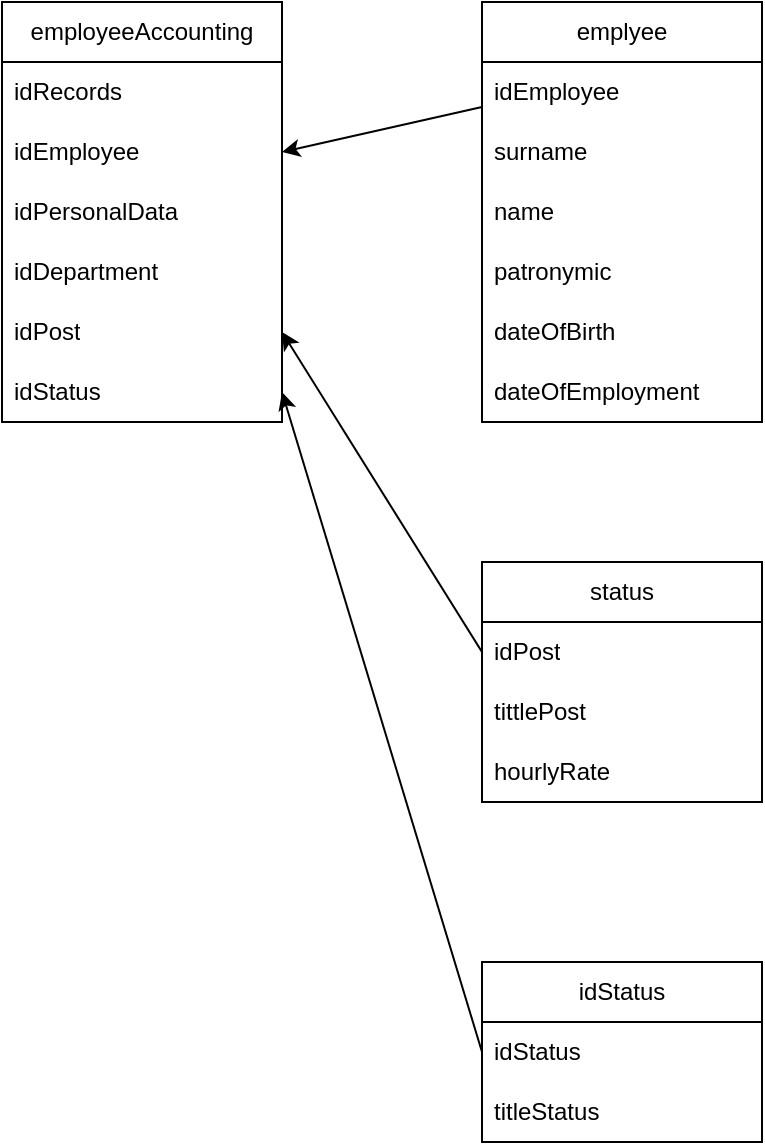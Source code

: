 <mxfile version="24.8.3">
  <diagram name="Страница — 1" id="ANm-D0FOLEA3A3yPO6_3">
    <mxGraphModel dx="1434" dy="781" grid="1" gridSize="10" guides="1" tooltips="1" connect="1" arrows="1" fold="1" page="1" pageScale="1" pageWidth="827" pageHeight="1169" math="0" shadow="0">
      <root>
        <mxCell id="0" />
        <mxCell id="1" parent="0" />
        <mxCell id="rZvSpYlE1hxaTkA2vXnX-5" value="employeeAccounting" style="swimlane;fontStyle=0;childLayout=stackLayout;horizontal=1;startSize=30;horizontalStack=0;resizeParent=1;resizeParentMax=0;resizeLast=0;collapsible=1;marginBottom=0;whiteSpace=wrap;html=1;" vertex="1" parent="1">
          <mxGeometry x="40" y="40" width="140" height="210" as="geometry" />
        </mxCell>
        <mxCell id="rZvSpYlE1hxaTkA2vXnX-6" value="idRecords" style="text;strokeColor=none;fillColor=none;align=left;verticalAlign=middle;spacingLeft=4;spacingRight=4;overflow=hidden;points=[[0,0.5],[1,0.5]];portConstraint=eastwest;rotatable=0;whiteSpace=wrap;html=1;" vertex="1" parent="rZvSpYlE1hxaTkA2vXnX-5">
          <mxGeometry y="30" width="140" height="30" as="geometry" />
        </mxCell>
        <mxCell id="rZvSpYlE1hxaTkA2vXnX-7" value="idEmployee" style="text;strokeColor=none;fillColor=none;align=left;verticalAlign=middle;spacingLeft=4;spacingRight=4;overflow=hidden;points=[[0,0.5],[1,0.5]];portConstraint=eastwest;rotatable=0;whiteSpace=wrap;html=1;" vertex="1" parent="rZvSpYlE1hxaTkA2vXnX-5">
          <mxGeometry y="60" width="140" height="30" as="geometry" />
        </mxCell>
        <mxCell id="rZvSpYlE1hxaTkA2vXnX-8" value="idPersonalData" style="text;strokeColor=none;fillColor=none;align=left;verticalAlign=middle;spacingLeft=4;spacingRight=4;overflow=hidden;points=[[0,0.5],[1,0.5]];portConstraint=eastwest;rotatable=0;whiteSpace=wrap;html=1;" vertex="1" parent="rZvSpYlE1hxaTkA2vXnX-5">
          <mxGeometry y="90" width="140" height="30" as="geometry" />
        </mxCell>
        <mxCell id="rZvSpYlE1hxaTkA2vXnX-9" value="idDepartment" style="text;strokeColor=none;fillColor=none;align=left;verticalAlign=middle;spacingLeft=4;spacingRight=4;overflow=hidden;points=[[0,0.5],[1,0.5]];portConstraint=eastwest;rotatable=0;whiteSpace=wrap;html=1;" vertex="1" parent="rZvSpYlE1hxaTkA2vXnX-5">
          <mxGeometry y="120" width="140" height="30" as="geometry" />
        </mxCell>
        <mxCell id="rZvSpYlE1hxaTkA2vXnX-10" value="idPost" style="text;strokeColor=none;fillColor=none;align=left;verticalAlign=middle;spacingLeft=4;spacingRight=4;overflow=hidden;points=[[0,0.5],[1,0.5]];portConstraint=eastwest;rotatable=0;whiteSpace=wrap;html=1;" vertex="1" parent="rZvSpYlE1hxaTkA2vXnX-5">
          <mxGeometry y="150" width="140" height="30" as="geometry" />
        </mxCell>
        <mxCell id="rZvSpYlE1hxaTkA2vXnX-11" value="idStatus" style="text;strokeColor=none;fillColor=none;align=left;verticalAlign=middle;spacingLeft=4;spacingRight=4;overflow=hidden;points=[[0,0.5],[1,0.5]];portConstraint=eastwest;rotatable=0;whiteSpace=wrap;html=1;" vertex="1" parent="rZvSpYlE1hxaTkA2vXnX-5">
          <mxGeometry y="180" width="140" height="30" as="geometry" />
        </mxCell>
        <mxCell id="rZvSpYlE1hxaTkA2vXnX-12" value="status" style="swimlane;fontStyle=0;childLayout=stackLayout;horizontal=1;startSize=30;horizontalStack=0;resizeParent=1;resizeParentMax=0;resizeLast=0;collapsible=1;marginBottom=0;whiteSpace=wrap;html=1;" vertex="1" parent="1">
          <mxGeometry x="280" y="320" width="140" height="120" as="geometry" />
        </mxCell>
        <mxCell id="rZvSpYlE1hxaTkA2vXnX-13" value="idPost" style="text;strokeColor=none;fillColor=none;align=left;verticalAlign=middle;spacingLeft=4;spacingRight=4;overflow=hidden;points=[[0,0.5],[1,0.5]];portConstraint=eastwest;rotatable=0;whiteSpace=wrap;html=1;" vertex="1" parent="rZvSpYlE1hxaTkA2vXnX-12">
          <mxGeometry y="30" width="140" height="30" as="geometry" />
        </mxCell>
        <mxCell id="rZvSpYlE1hxaTkA2vXnX-14" value="tittlePost" style="text;strokeColor=none;fillColor=none;align=left;verticalAlign=middle;spacingLeft=4;spacingRight=4;overflow=hidden;points=[[0,0.5],[1,0.5]];portConstraint=eastwest;rotatable=0;whiteSpace=wrap;html=1;" vertex="1" parent="rZvSpYlE1hxaTkA2vXnX-12">
          <mxGeometry y="60" width="140" height="30" as="geometry" />
        </mxCell>
        <mxCell id="rZvSpYlE1hxaTkA2vXnX-15" value="hourlyRate" style="text;strokeColor=none;fillColor=none;align=left;verticalAlign=middle;spacingLeft=4;spacingRight=4;overflow=hidden;points=[[0,0.5],[1,0.5]];portConstraint=eastwest;rotatable=0;whiteSpace=wrap;html=1;" vertex="1" parent="rZvSpYlE1hxaTkA2vXnX-12">
          <mxGeometry y="90" width="140" height="30" as="geometry" />
        </mxCell>
        <mxCell id="rZvSpYlE1hxaTkA2vXnX-16" value="idStatus" style="swimlane;fontStyle=0;childLayout=stackLayout;horizontal=1;startSize=30;horizontalStack=0;resizeParent=1;resizeParentMax=0;resizeLast=0;collapsible=1;marginBottom=0;whiteSpace=wrap;html=1;" vertex="1" parent="1">
          <mxGeometry x="280" y="520" width="140" height="90" as="geometry" />
        </mxCell>
        <mxCell id="rZvSpYlE1hxaTkA2vXnX-17" value="idStatus" style="text;strokeColor=none;fillColor=none;align=left;verticalAlign=middle;spacingLeft=4;spacingRight=4;overflow=hidden;points=[[0,0.5],[1,0.5]];portConstraint=eastwest;rotatable=0;whiteSpace=wrap;html=1;" vertex="1" parent="rZvSpYlE1hxaTkA2vXnX-16">
          <mxGeometry y="30" width="140" height="30" as="geometry" />
        </mxCell>
        <mxCell id="rZvSpYlE1hxaTkA2vXnX-18" value="titleStatus" style="text;strokeColor=none;fillColor=none;align=left;verticalAlign=middle;spacingLeft=4;spacingRight=4;overflow=hidden;points=[[0,0.5],[1,0.5]];portConstraint=eastwest;rotatable=0;whiteSpace=wrap;html=1;" vertex="1" parent="rZvSpYlE1hxaTkA2vXnX-16">
          <mxGeometry y="60" width="140" height="30" as="geometry" />
        </mxCell>
        <mxCell id="rZvSpYlE1hxaTkA2vXnX-21" value="" style="endArrow=classic;html=1;rounded=0;entryX=1;entryY=0.5;entryDx=0;entryDy=0;exitX=0;exitY=0.5;exitDx=0;exitDy=0;" edge="1" parent="1" source="rZvSpYlE1hxaTkA2vXnX-13" target="rZvSpYlE1hxaTkA2vXnX-10">
          <mxGeometry width="50" height="50" relative="1" as="geometry">
            <mxPoint x="390" y="420" as="sourcePoint" />
            <mxPoint x="440" y="370" as="targetPoint" />
            <Array as="points" />
          </mxGeometry>
        </mxCell>
        <mxCell id="rZvSpYlE1hxaTkA2vXnX-22" value="" style="endArrow=classic;html=1;rounded=0;exitX=0;exitY=0.5;exitDx=0;exitDy=0;entryX=1;entryY=0.5;entryDx=0;entryDy=0;" edge="1" parent="1" source="rZvSpYlE1hxaTkA2vXnX-17" target="rZvSpYlE1hxaTkA2vXnX-11">
          <mxGeometry width="50" height="50" relative="1" as="geometry">
            <mxPoint x="390" y="420" as="sourcePoint" />
            <mxPoint x="440" y="370" as="targetPoint" />
          </mxGeometry>
        </mxCell>
        <mxCell id="rZvSpYlE1hxaTkA2vXnX-23" value="emplyee" style="swimlane;fontStyle=0;childLayout=stackLayout;horizontal=1;startSize=30;horizontalStack=0;resizeParent=1;resizeParentMax=0;resizeLast=0;collapsible=1;marginBottom=0;whiteSpace=wrap;html=1;" vertex="1" parent="1">
          <mxGeometry x="280" y="40" width="140" height="210" as="geometry" />
        </mxCell>
        <mxCell id="rZvSpYlE1hxaTkA2vXnX-24" value="idEmployee" style="text;strokeColor=none;fillColor=none;align=left;verticalAlign=middle;spacingLeft=4;spacingRight=4;overflow=hidden;points=[[0,0.5],[1,0.5]];portConstraint=eastwest;rotatable=0;whiteSpace=wrap;html=1;" vertex="1" parent="rZvSpYlE1hxaTkA2vXnX-23">
          <mxGeometry y="30" width="140" height="30" as="geometry" />
        </mxCell>
        <mxCell id="rZvSpYlE1hxaTkA2vXnX-25" value="surname" style="text;strokeColor=none;fillColor=none;align=left;verticalAlign=middle;spacingLeft=4;spacingRight=4;overflow=hidden;points=[[0,0.5],[1,0.5]];portConstraint=eastwest;rotatable=0;whiteSpace=wrap;html=1;" vertex="1" parent="rZvSpYlE1hxaTkA2vXnX-23">
          <mxGeometry y="60" width="140" height="30" as="geometry" />
        </mxCell>
        <mxCell id="rZvSpYlE1hxaTkA2vXnX-26" value="name" style="text;strokeColor=none;fillColor=none;align=left;verticalAlign=middle;spacingLeft=4;spacingRight=4;overflow=hidden;points=[[0,0.5],[1,0.5]];portConstraint=eastwest;rotatable=0;whiteSpace=wrap;html=1;" vertex="1" parent="rZvSpYlE1hxaTkA2vXnX-23">
          <mxGeometry y="90" width="140" height="30" as="geometry" />
        </mxCell>
        <mxCell id="rZvSpYlE1hxaTkA2vXnX-27" value="patronymic" style="text;strokeColor=none;fillColor=none;align=left;verticalAlign=middle;spacingLeft=4;spacingRight=4;overflow=hidden;points=[[0,0.5],[1,0.5]];portConstraint=eastwest;rotatable=0;whiteSpace=wrap;html=1;" vertex="1" parent="rZvSpYlE1hxaTkA2vXnX-23">
          <mxGeometry y="120" width="140" height="30" as="geometry" />
        </mxCell>
        <mxCell id="rZvSpYlE1hxaTkA2vXnX-28" value="dateOfBirth" style="text;strokeColor=none;fillColor=none;align=left;verticalAlign=middle;spacingLeft=4;spacingRight=4;overflow=hidden;points=[[0,0.5],[1,0.5]];portConstraint=eastwest;rotatable=0;whiteSpace=wrap;html=1;" vertex="1" parent="rZvSpYlE1hxaTkA2vXnX-23">
          <mxGeometry y="150" width="140" height="30" as="geometry" />
        </mxCell>
        <mxCell id="rZvSpYlE1hxaTkA2vXnX-29" value="dateOfEmployment" style="text;strokeColor=none;fillColor=none;align=left;verticalAlign=middle;spacingLeft=4;spacingRight=4;overflow=hidden;points=[[0,0.5],[1,0.5]];portConstraint=eastwest;rotatable=0;whiteSpace=wrap;html=1;" vertex="1" parent="rZvSpYlE1hxaTkA2vXnX-23">
          <mxGeometry y="180" width="140" height="30" as="geometry" />
        </mxCell>
        <mxCell id="rZvSpYlE1hxaTkA2vXnX-30" value="" style="endArrow=classic;html=1;rounded=0;exitX=0;exitY=0.25;exitDx=0;exitDy=0;entryX=1;entryY=0.5;entryDx=0;entryDy=0;" edge="1" parent="1" source="rZvSpYlE1hxaTkA2vXnX-23" target="rZvSpYlE1hxaTkA2vXnX-7">
          <mxGeometry width="50" height="50" relative="1" as="geometry">
            <mxPoint x="390" y="420" as="sourcePoint" />
            <mxPoint x="440" y="370" as="targetPoint" />
          </mxGeometry>
        </mxCell>
      </root>
    </mxGraphModel>
  </diagram>
</mxfile>
